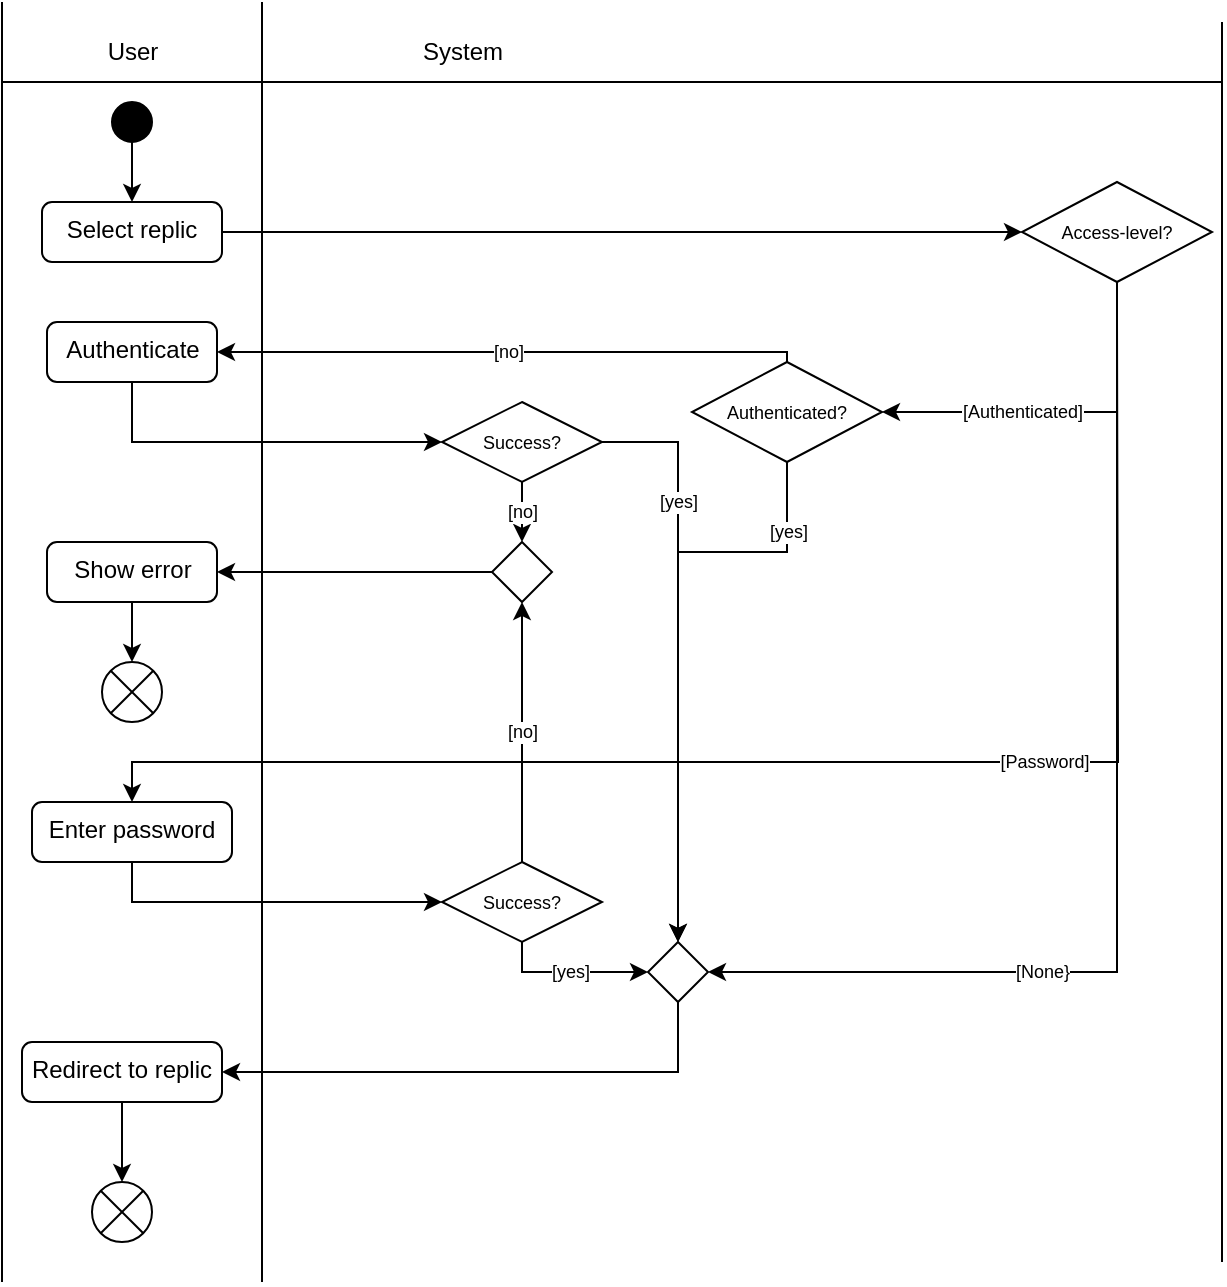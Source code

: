 <mxfile version="28.1.2">
  <diagram name="Page-1" id="Yr4BOMMFlqmh8c5RuyGG">
    <mxGraphModel dx="1426" dy="826" grid="1" gridSize="10" guides="1" tooltips="1" connect="1" arrows="1" fold="1" page="1" pageScale="1" pageWidth="827" pageHeight="1169" math="0" shadow="0">
      <root>
        <mxCell id="0" />
        <mxCell id="1" parent="0" />
        <mxCell id="uPZLiC8aT8bxoms4S5KQ-1" value="User" style="text;html=1;align=center;verticalAlign=middle;resizable=0;points=[];autosize=1;strokeColor=none;fillColor=none;" vertex="1" parent="1">
          <mxGeometry x="130" y="130" width="50" height="30" as="geometry" />
        </mxCell>
        <mxCell id="uPZLiC8aT8bxoms4S5KQ-2" value="System" style="text;html=1;align=center;verticalAlign=middle;resizable=0;points=[];autosize=1;strokeColor=none;fillColor=none;" vertex="1" parent="1">
          <mxGeometry x="290" y="130" width="60" height="30" as="geometry" />
        </mxCell>
        <mxCell id="uPZLiC8aT8bxoms4S5KQ-3" value="" style="endArrow=none;html=1;rounded=0;" edge="1" parent="1">
          <mxGeometry width="50" height="50" relative="1" as="geometry">
            <mxPoint x="90" y="760" as="sourcePoint" />
            <mxPoint x="90" y="120" as="targetPoint" />
          </mxGeometry>
        </mxCell>
        <mxCell id="uPZLiC8aT8bxoms4S5KQ-4" value="" style="endArrow=none;html=1;rounded=0;" edge="1" parent="1">
          <mxGeometry width="50" height="50" relative="1" as="geometry">
            <mxPoint x="220" y="760" as="sourcePoint" />
            <mxPoint x="220" y="120" as="targetPoint" />
          </mxGeometry>
        </mxCell>
        <mxCell id="uPZLiC8aT8bxoms4S5KQ-5" value="" style="endArrow=none;html=1;rounded=0;" edge="1" parent="1">
          <mxGeometry width="50" height="50" relative="1" as="geometry">
            <mxPoint x="700" y="750" as="sourcePoint" />
            <mxPoint x="700" y="130" as="targetPoint" />
          </mxGeometry>
        </mxCell>
        <mxCell id="uPZLiC8aT8bxoms4S5KQ-6" value="" style="endArrow=none;html=1;rounded=0;" edge="1" parent="1">
          <mxGeometry width="50" height="50" relative="1" as="geometry">
            <mxPoint x="700" y="160" as="sourcePoint" />
            <mxPoint x="90" y="160" as="targetPoint" />
          </mxGeometry>
        </mxCell>
        <mxCell id="uPZLiC8aT8bxoms4S5KQ-7" style="edgeStyle=orthogonalEdgeStyle;rounded=0;orthogonalLoop=1;jettySize=auto;html=1;" edge="1" parent="1" source="uPZLiC8aT8bxoms4S5KQ-8" target="uPZLiC8aT8bxoms4S5KQ-10">
          <mxGeometry relative="1" as="geometry" />
        </mxCell>
        <mxCell id="uPZLiC8aT8bxoms4S5KQ-8" value="" style="ellipse;fillColor=strokeColor;html=1;" vertex="1" parent="1">
          <mxGeometry x="145" y="170" width="20" height="20" as="geometry" />
        </mxCell>
        <mxCell id="uPZLiC8aT8bxoms4S5KQ-81" style="edgeStyle=orthogonalEdgeStyle;rounded=0;orthogonalLoop=1;jettySize=auto;html=1;fontFamily=Helvetica;fontSize=9;fontColor=default;" edge="1" parent="1" source="uPZLiC8aT8bxoms4S5KQ-10" target="uPZLiC8aT8bxoms4S5KQ-57">
          <mxGeometry relative="1" as="geometry" />
        </mxCell>
        <mxCell id="uPZLiC8aT8bxoms4S5KQ-10" value="Select replic" style="html=1;align=center;verticalAlign=top;rounded=1;absoluteArcSize=1;arcSize=10;dashed=0;whiteSpace=wrap;" vertex="1" parent="1">
          <mxGeometry x="110" y="220" width="90" height="30" as="geometry" />
        </mxCell>
        <mxCell id="uPZLiC8aT8bxoms4S5KQ-63" style="edgeStyle=orthogonalEdgeStyle;rounded=0;orthogonalLoop=1;jettySize=auto;html=1;fontFamily=Helvetica;fontSize=9;fontColor=default;" edge="1" parent="1" source="uPZLiC8aT8bxoms4S5KQ-42" target="uPZLiC8aT8bxoms4S5KQ-62">
          <mxGeometry relative="1" as="geometry">
            <Array as="points">
              <mxPoint x="155" y="340" />
            </Array>
          </mxGeometry>
        </mxCell>
        <mxCell id="uPZLiC8aT8bxoms4S5KQ-42" value="Authenticate" style="html=1;align=center;verticalAlign=top;rounded=1;absoluteArcSize=1;arcSize=10;dashed=0;whiteSpace=wrap;" vertex="1" parent="1">
          <mxGeometry x="112.5" y="280" width="85" height="30" as="geometry" />
        </mxCell>
        <mxCell id="uPZLiC8aT8bxoms4S5KQ-47" value="" style="shape=sumEllipse;perimeter=ellipsePerimeter;html=1;backgroundOutline=1;strokeColor=default;align=center;verticalAlign=middle;spacingBottom=7;fontFamily=Helvetica;fontSize=9;fontColor=default;fillColor=default;" vertex="1" parent="1">
          <mxGeometry x="135" y="710" width="30" height="30" as="geometry" />
        </mxCell>
        <mxCell id="uPZLiC8aT8bxoms4S5KQ-52" style="edgeStyle=orthogonalEdgeStyle;rounded=0;orthogonalLoop=1;jettySize=auto;html=1;fontFamily=Helvetica;fontSize=9;fontColor=default;" edge="1" parent="1" source="uPZLiC8aT8bxoms4S5KQ-49" target="uPZLiC8aT8bxoms4S5KQ-47">
          <mxGeometry relative="1" as="geometry" />
        </mxCell>
        <mxCell id="uPZLiC8aT8bxoms4S5KQ-49" value="Redirect to replic" style="html=1;align=center;verticalAlign=top;rounded=1;absoluteArcSize=1;arcSize=10;dashed=0;whiteSpace=wrap;" vertex="1" parent="1">
          <mxGeometry x="100" y="640" width="100" height="30" as="geometry" />
        </mxCell>
        <mxCell id="uPZLiC8aT8bxoms4S5KQ-59" value="[Authenticated]" style="edgeStyle=orthogonalEdgeStyle;rounded=0;orthogonalLoop=1;jettySize=auto;html=1;fontFamily=Helvetica;fontSize=9;fontColor=default;" edge="1" parent="1" source="uPZLiC8aT8bxoms4S5KQ-57" target="uPZLiC8aT8bxoms4S5KQ-58">
          <mxGeometry x="0.233" relative="1" as="geometry">
            <Array as="points">
              <mxPoint x="648" y="325" />
            </Array>
            <mxPoint as="offset" />
          </mxGeometry>
        </mxCell>
        <mxCell id="uPZLiC8aT8bxoms4S5KQ-69" value="[Password]" style="edgeStyle=orthogonalEdgeStyle;rounded=0;orthogonalLoop=1;jettySize=auto;html=1;fontFamily=Helvetica;fontSize=9;fontColor=default;" edge="1" parent="1" source="uPZLiC8aT8bxoms4S5KQ-57" target="uPZLiC8aT8bxoms4S5KQ-68">
          <mxGeometry x="-0.262" relative="1" as="geometry">
            <Array as="points">
              <mxPoint x="648" y="280" />
              <mxPoint x="648" y="500" />
              <mxPoint x="155" y="500" />
            </Array>
            <mxPoint as="offset" />
          </mxGeometry>
        </mxCell>
        <mxCell id="uPZLiC8aT8bxoms4S5KQ-82" value="[None}" style="edgeStyle=orthogonalEdgeStyle;rounded=0;orthogonalLoop=1;jettySize=auto;html=1;fontFamily=Helvetica;fontSize=9;fontColor=default;" edge="1" parent="1" source="uPZLiC8aT8bxoms4S5KQ-57" target="uPZLiC8aT8bxoms4S5KQ-64">
          <mxGeometry x="0.392" relative="1" as="geometry">
            <Array as="points">
              <mxPoint x="647" y="605" />
            </Array>
            <mxPoint as="offset" />
          </mxGeometry>
        </mxCell>
        <mxCell id="uPZLiC8aT8bxoms4S5KQ-57" value="Access-level?" style="rhombus;fontSize=9;" vertex="1" parent="1">
          <mxGeometry x="600" y="210" width="95" height="50" as="geometry" />
        </mxCell>
        <mxCell id="uPZLiC8aT8bxoms4S5KQ-61" value="[no]" style="edgeStyle=orthogonalEdgeStyle;rounded=0;orthogonalLoop=1;jettySize=auto;html=1;fontFamily=Helvetica;fontSize=9;fontColor=default;" edge="1" parent="1" source="uPZLiC8aT8bxoms4S5KQ-58" target="uPZLiC8aT8bxoms4S5KQ-42">
          <mxGeometry relative="1" as="geometry">
            <Array as="points">
              <mxPoint x="483" y="295" />
            </Array>
          </mxGeometry>
        </mxCell>
        <mxCell id="uPZLiC8aT8bxoms4S5KQ-65" value="[yes]" style="edgeStyle=orthogonalEdgeStyle;rounded=0;orthogonalLoop=1;jettySize=auto;html=1;fontFamily=Helvetica;fontSize=9;fontColor=default;" edge="1" parent="1" source="uPZLiC8aT8bxoms4S5KQ-58" target="uPZLiC8aT8bxoms4S5KQ-64">
          <mxGeometry x="-0.764" relative="1" as="geometry">
            <Array as="points">
              <mxPoint x="483" y="395" />
            </Array>
            <mxPoint as="offset" />
          </mxGeometry>
        </mxCell>
        <mxCell id="uPZLiC8aT8bxoms4S5KQ-58" value="Authenticated?" style="rhombus;fontSize=9;" vertex="1" parent="1">
          <mxGeometry x="435" y="300" width="95" height="50" as="geometry" />
        </mxCell>
        <mxCell id="uPZLiC8aT8bxoms4S5KQ-66" value="[yes]" style="edgeStyle=orthogonalEdgeStyle;rounded=0;orthogonalLoop=1;jettySize=auto;html=1;fontFamily=Helvetica;fontSize=9;fontColor=default;" edge="1" parent="1" source="uPZLiC8aT8bxoms4S5KQ-62" target="uPZLiC8aT8bxoms4S5KQ-64">
          <mxGeometry x="-0.532" relative="1" as="geometry">
            <mxPoint as="offset" />
          </mxGeometry>
        </mxCell>
        <mxCell id="uPZLiC8aT8bxoms4S5KQ-75" value="[no]" style="edgeStyle=orthogonalEdgeStyle;rounded=0;orthogonalLoop=1;jettySize=auto;html=1;fontFamily=Helvetica;fontSize=9;fontColor=default;" edge="1" parent="1" source="uPZLiC8aT8bxoms4S5KQ-62" target="uPZLiC8aT8bxoms4S5KQ-74">
          <mxGeometry relative="1" as="geometry" />
        </mxCell>
        <mxCell id="uPZLiC8aT8bxoms4S5KQ-62" value="Success?" style="rhombus;fontSize=9;" vertex="1" parent="1">
          <mxGeometry x="310" y="320" width="80" height="40" as="geometry" />
        </mxCell>
        <mxCell id="uPZLiC8aT8bxoms4S5KQ-83" style="edgeStyle=orthogonalEdgeStyle;rounded=0;orthogonalLoop=1;jettySize=auto;html=1;fontFamily=Helvetica;fontSize=9;fontColor=default;" edge="1" parent="1" source="uPZLiC8aT8bxoms4S5KQ-64" target="uPZLiC8aT8bxoms4S5KQ-49">
          <mxGeometry relative="1" as="geometry">
            <Array as="points">
              <mxPoint x="428" y="655" />
            </Array>
          </mxGeometry>
        </mxCell>
        <mxCell id="uPZLiC8aT8bxoms4S5KQ-64" value="" style="rhombus;strokeColor=default;align=center;verticalAlign=middle;spacingBottom=7;fontFamily=Helvetica;fontSize=9;fontColor=default;fillColor=default;" vertex="1" parent="1">
          <mxGeometry x="413" y="590" width="30" height="30" as="geometry" />
        </mxCell>
        <mxCell id="uPZLiC8aT8bxoms4S5KQ-71" style="edgeStyle=orthogonalEdgeStyle;rounded=0;orthogonalLoop=1;jettySize=auto;html=1;fontFamily=Helvetica;fontSize=9;fontColor=default;" edge="1" parent="1" source="uPZLiC8aT8bxoms4S5KQ-68" target="uPZLiC8aT8bxoms4S5KQ-70">
          <mxGeometry relative="1" as="geometry">
            <Array as="points">
              <mxPoint x="155" y="520" />
            </Array>
          </mxGeometry>
        </mxCell>
        <mxCell id="uPZLiC8aT8bxoms4S5KQ-68" value="Enter password" style="html=1;align=center;verticalAlign=top;rounded=1;absoluteArcSize=1;arcSize=10;dashed=0;whiteSpace=wrap;" vertex="1" parent="1">
          <mxGeometry x="105" y="520" width="100" height="30" as="geometry" />
        </mxCell>
        <mxCell id="uPZLiC8aT8bxoms4S5KQ-72" value="[yes]" style="edgeStyle=orthogonalEdgeStyle;rounded=0;orthogonalLoop=1;jettySize=auto;html=1;fontFamily=Helvetica;fontSize=9;fontColor=default;" edge="1" parent="1" source="uPZLiC8aT8bxoms4S5KQ-70" target="uPZLiC8aT8bxoms4S5KQ-64">
          <mxGeometry relative="1" as="geometry">
            <Array as="points">
              <mxPoint x="350" y="565" />
            </Array>
          </mxGeometry>
        </mxCell>
        <mxCell id="uPZLiC8aT8bxoms4S5KQ-76" value="[no]" style="edgeStyle=orthogonalEdgeStyle;rounded=0;orthogonalLoop=1;jettySize=auto;html=1;fontFamily=Helvetica;fontSize=9;fontColor=default;" edge="1" parent="1" source="uPZLiC8aT8bxoms4S5KQ-70" target="uPZLiC8aT8bxoms4S5KQ-74">
          <mxGeometry relative="1" as="geometry" />
        </mxCell>
        <mxCell id="uPZLiC8aT8bxoms4S5KQ-70" value="Success?" style="rhombus;fontSize=9;" vertex="1" parent="1">
          <mxGeometry x="310" y="550" width="80" height="40" as="geometry" />
        </mxCell>
        <mxCell id="uPZLiC8aT8bxoms4S5KQ-80" style="edgeStyle=orthogonalEdgeStyle;rounded=0;orthogonalLoop=1;jettySize=auto;html=1;fontFamily=Helvetica;fontSize=9;fontColor=default;" edge="1" parent="1" source="uPZLiC8aT8bxoms4S5KQ-73" target="uPZLiC8aT8bxoms4S5KQ-78">
          <mxGeometry relative="1" as="geometry" />
        </mxCell>
        <mxCell id="uPZLiC8aT8bxoms4S5KQ-73" value="Show error" style="html=1;align=center;verticalAlign=top;rounded=1;absoluteArcSize=1;arcSize=10;dashed=0;whiteSpace=wrap;" vertex="1" parent="1">
          <mxGeometry x="112.5" y="390" width="85" height="30" as="geometry" />
        </mxCell>
        <mxCell id="uPZLiC8aT8bxoms4S5KQ-77" style="edgeStyle=orthogonalEdgeStyle;rounded=0;orthogonalLoop=1;jettySize=auto;html=1;fontFamily=Helvetica;fontSize=9;fontColor=default;" edge="1" parent="1" source="uPZLiC8aT8bxoms4S5KQ-74" target="uPZLiC8aT8bxoms4S5KQ-73">
          <mxGeometry relative="1" as="geometry" />
        </mxCell>
        <mxCell id="uPZLiC8aT8bxoms4S5KQ-74" value="" style="rhombus;strokeColor=default;align=center;verticalAlign=middle;spacingBottom=7;fontFamily=Helvetica;fontSize=9;fontColor=default;fillColor=default;" vertex="1" parent="1">
          <mxGeometry x="335" y="390" width="30" height="30" as="geometry" />
        </mxCell>
        <mxCell id="uPZLiC8aT8bxoms4S5KQ-78" value="" style="shape=sumEllipse;perimeter=ellipsePerimeter;html=1;backgroundOutline=1;strokeColor=default;align=center;verticalAlign=middle;spacingBottom=7;fontFamily=Helvetica;fontSize=9;fontColor=default;fillColor=default;" vertex="1" parent="1">
          <mxGeometry x="140" y="450" width="30" height="30" as="geometry" />
        </mxCell>
      </root>
    </mxGraphModel>
  </diagram>
</mxfile>
